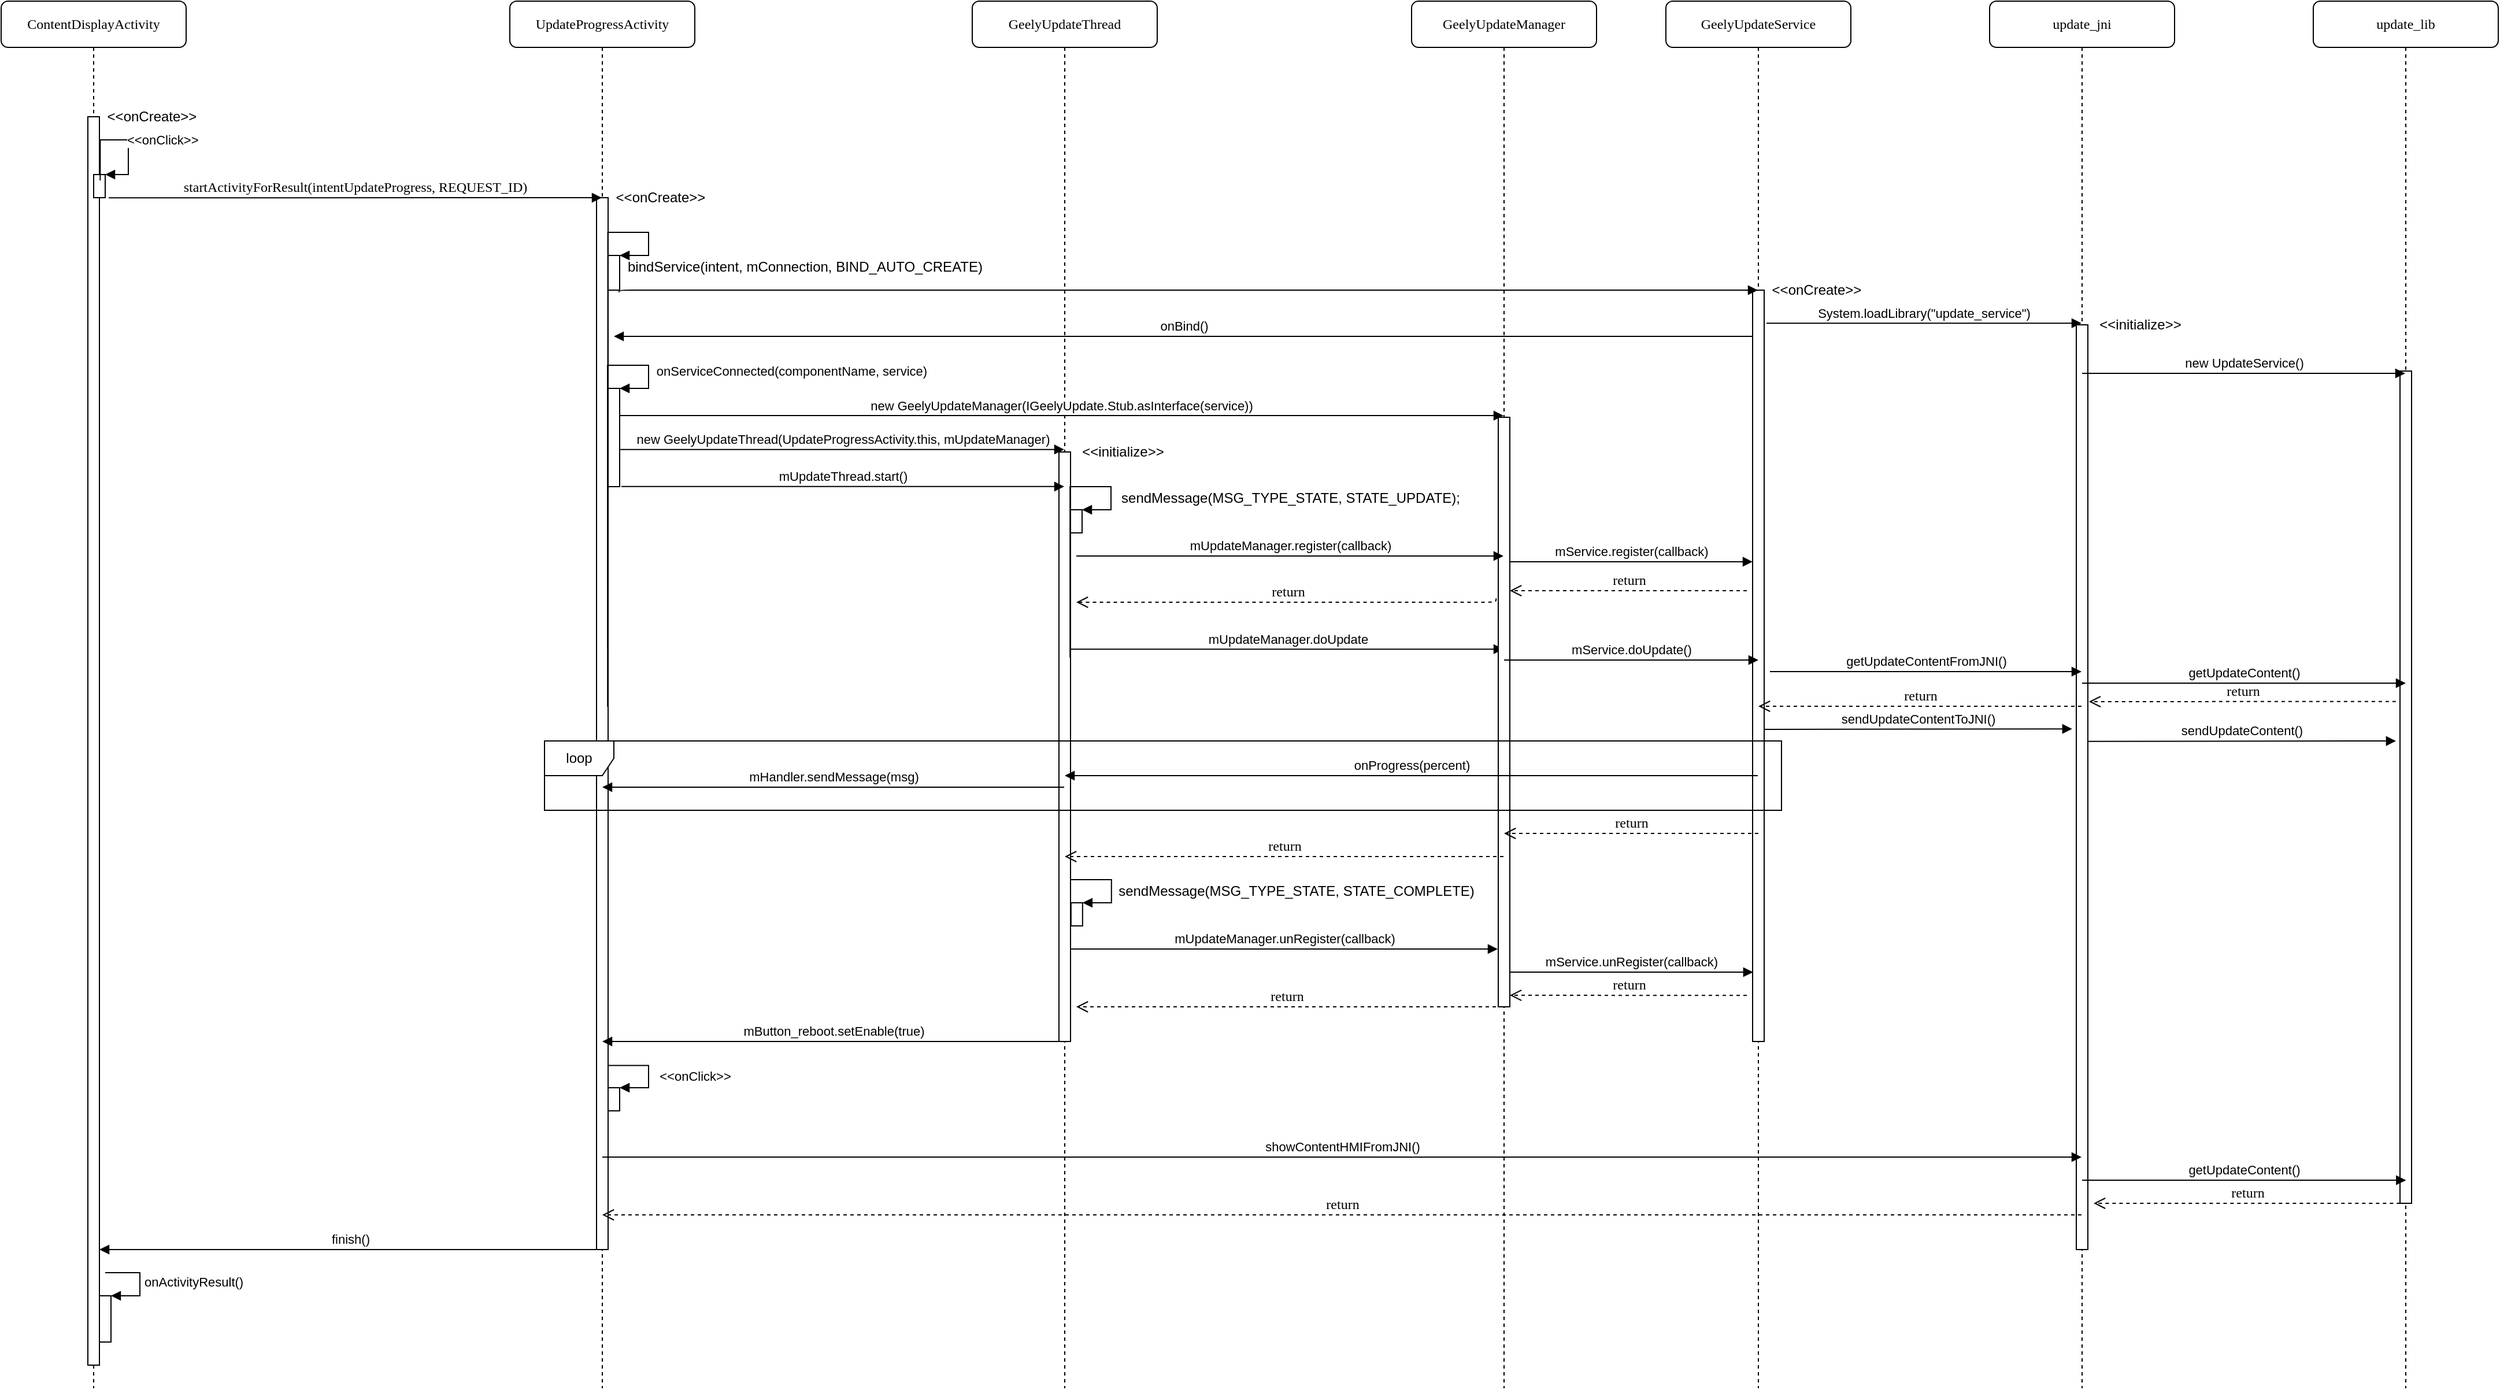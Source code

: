 <mxfile version="17.3.0" type="github">
  <diagram name="Page-1" id="13e1069c-82ec-6db2-03f1-153e76fe0fe0">
    <mxGraphModel dx="1727" dy="1116" grid="1" gridSize="10" guides="1" tooltips="1" connect="1" arrows="1" fold="1" page="1" pageScale="1" pageWidth="1100" pageHeight="850" background="none" math="0" shadow="0">
      <root>
        <mxCell id="0" />
        <mxCell id="1" parent="0" />
        <mxCell id="7baba1c4bc27f4b0-2" value="UpdateProgressActivity" style="shape=umlLifeline;perimeter=lifelinePerimeter;whiteSpace=wrap;html=1;container=1;collapsible=0;recursiveResize=0;outlineConnect=0;rounded=1;shadow=0;comic=0;labelBackgroundColor=none;strokeWidth=1;fontFamily=Verdana;fontSize=12;align=center;" parent="1" vertex="1">
          <mxGeometry x="480" y="80" width="160" height="1200" as="geometry" />
        </mxCell>
        <mxCell id="7baba1c4bc27f4b0-10" value="" style="html=1;points=[];perimeter=orthogonalPerimeter;rounded=0;shadow=0;comic=0;labelBackgroundColor=none;strokeWidth=1;fontFamily=Verdana;fontSize=12;align=center;" parent="7baba1c4bc27f4b0-2" vertex="1">
          <mxGeometry x="75" y="170" width="10" height="910" as="geometry" />
        </mxCell>
        <mxCell id="6ED5eGzn9aFb12-VNZaK-4" value="&amp;lt;&amp;lt;onCreate&amp;gt;&amp;gt;" style="text;html=1;align=center;verticalAlign=middle;resizable=0;points=[];autosize=1;strokeColor=none;fillColor=none;" parent="7baba1c4bc27f4b0-2" vertex="1">
          <mxGeometry x="85" y="160" width="90" height="20" as="geometry" />
        </mxCell>
        <mxCell id="6ED5eGzn9aFb12-VNZaK-6" value="" style="edgeStyle=orthogonalEdgeStyle;html=1;align=left;spacingLeft=2;endArrow=block;rounded=0;entryX=1;entryY=0;exitX=0.98;exitY=0.429;exitDx=0;exitDy=0;exitPerimeter=0;" parent="7baba1c4bc27f4b0-2" source="7baba1c4bc27f4b0-10" target="6ED5eGzn9aFb12-VNZaK-5" edge="1">
          <mxGeometry relative="1" as="geometry">
            <mxPoint x="90" y="192" as="sourcePoint" />
            <Array as="points">
              <mxPoint x="120" y="200" />
              <mxPoint x="120" y="220" />
            </Array>
          </mxGeometry>
        </mxCell>
        <mxCell id="6ED5eGzn9aFb12-VNZaK-5" value="" style="html=1;points=[];perimeter=orthogonalPerimeter;" parent="7baba1c4bc27f4b0-2" vertex="1">
          <mxGeometry x="85" y="220" width="10" height="30" as="geometry" />
        </mxCell>
        <mxCell id="6ED5eGzn9aFb12-VNZaK-10" value="" style="html=1;points=[];perimeter=orthogonalPerimeter;" parent="7baba1c4bc27f4b0-2" vertex="1">
          <mxGeometry x="85" y="335" width="10" height="85" as="geometry" />
        </mxCell>
        <mxCell id="6ED5eGzn9aFb12-VNZaK-11" value="" style="edgeStyle=orthogonalEdgeStyle;html=1;align=left;spacingLeft=2;endArrow=block;rounded=0;entryX=1;entryY=0;exitX=0.962;exitY=0.484;exitDx=0;exitDy=0;exitPerimeter=0;" parent="7baba1c4bc27f4b0-2" source="7baba1c4bc27f4b0-10" target="6ED5eGzn9aFb12-VNZaK-10" edge="1">
          <mxGeometry relative="1" as="geometry">
            <mxPoint x="90" y="315" as="sourcePoint" />
            <Array as="points">
              <mxPoint x="120" y="315" />
              <mxPoint x="120" y="335" />
            </Array>
          </mxGeometry>
        </mxCell>
        <mxCell id="6ED5eGzn9aFb12-VNZaK-56" value="" style="html=1;points=[];perimeter=orthogonalPerimeter;" parent="7baba1c4bc27f4b0-2" vertex="1">
          <mxGeometry x="85" y="940" width="10" height="20" as="geometry" />
        </mxCell>
        <mxCell id="6ED5eGzn9aFb12-VNZaK-57" value="" style="edgeStyle=orthogonalEdgeStyle;html=1;align=left;spacingLeft=2;endArrow=block;rounded=0;entryX=1;entryY=0;exitX=1.022;exitY=0.825;exitDx=0;exitDy=0;exitPerimeter=0;" parent="7baba1c4bc27f4b0-2" source="7baba1c4bc27f4b0-10" target="6ED5eGzn9aFb12-VNZaK-56" edge="1">
          <mxGeometry relative="1" as="geometry">
            <mxPoint x="90" y="921" as="sourcePoint" />
            <Array as="points">
              <mxPoint x="120" y="921" />
              <mxPoint x="120" y="940" />
            </Array>
          </mxGeometry>
        </mxCell>
        <mxCell id="7baba1c4bc27f4b0-3" value="GeelyUpdateService" style="shape=umlLifeline;perimeter=lifelinePerimeter;whiteSpace=wrap;html=1;container=1;collapsible=0;recursiveResize=0;outlineConnect=0;rounded=1;shadow=0;comic=0;labelBackgroundColor=none;strokeWidth=1;fontFamily=Verdana;fontSize=12;align=center;" parent="1" vertex="1">
          <mxGeometry x="1480" y="80" width="160" height="1200" as="geometry" />
        </mxCell>
        <mxCell id="7baba1c4bc27f4b0-13" value="" style="html=1;points=[];perimeter=orthogonalPerimeter;rounded=0;shadow=0;comic=0;labelBackgroundColor=none;strokeWidth=1;fontFamily=Verdana;fontSize=12;align=center;" parent="7baba1c4bc27f4b0-3" vertex="1">
          <mxGeometry x="75" y="250" width="10" height="650" as="geometry" />
        </mxCell>
        <mxCell id="6ED5eGzn9aFb12-VNZaK-28" value="&amp;lt;&amp;lt;onCreate&amp;gt;&amp;gt;" style="text;html=1;align=center;verticalAlign=middle;resizable=0;points=[];autosize=1;strokeColor=none;fillColor=none;" parent="7baba1c4bc27f4b0-3" vertex="1">
          <mxGeometry x="85" y="240" width="90" height="20" as="geometry" />
        </mxCell>
        <mxCell id="z3hXVV2v1MbHkWAFb-Uq-1" value="sendUpdateContentToJNI()" style="html=1;verticalAlign=bottom;endArrow=block;rounded=0;entryX=-0.356;entryY=0.437;entryDx=0;entryDy=0;entryPerimeter=0;" edge="1" parent="7baba1c4bc27f4b0-3" target="6ED5eGzn9aFb12-VNZaK-30">
          <mxGeometry width="80" relative="1" as="geometry">
            <mxPoint x="85" y="630" as="sourcePoint" />
            <mxPoint x="165" y="630" as="targetPoint" />
          </mxGeometry>
        </mxCell>
        <mxCell id="7baba1c4bc27f4b0-4" value="update_jni" style="shape=umlLifeline;perimeter=lifelinePerimeter;whiteSpace=wrap;html=1;container=1;collapsible=0;recursiveResize=0;outlineConnect=0;rounded=1;shadow=0;comic=0;labelBackgroundColor=none;strokeWidth=1;fontFamily=Verdana;fontSize=12;align=center;" parent="1" vertex="1">
          <mxGeometry x="1760" y="80" width="160" height="1200" as="geometry" />
        </mxCell>
        <mxCell id="6ED5eGzn9aFb12-VNZaK-30" value="" style="html=1;points=[];perimeter=orthogonalPerimeter;" parent="7baba1c4bc27f4b0-4" vertex="1">
          <mxGeometry x="75" y="280" width="10" height="800" as="geometry" />
        </mxCell>
        <mxCell id="6ED5eGzn9aFb12-VNZaK-31" value="&amp;lt;&amp;lt;initialize&amp;gt;&amp;gt;" style="text;html=1;align=center;verticalAlign=middle;resizable=0;points=[];autosize=1;strokeColor=none;fillColor=none;" parent="7baba1c4bc27f4b0-4" vertex="1">
          <mxGeometry x="85" y="270" width="90" height="20" as="geometry" />
        </mxCell>
        <mxCell id="6ED5eGzn9aFb12-VNZaK-63" value="return" style="html=1;verticalAlign=bottom;endArrow=open;dashed=1;endSize=8;labelBackgroundColor=none;fontFamily=Verdana;fontSize=12;edgeStyle=elbowEdgeStyle;elbow=vertical;" parent="7baba1c4bc27f4b0-4" edge="1">
          <mxGeometry relative="1" as="geometry">
            <mxPoint x="90" y="1040" as="targetPoint" />
            <Array as="points">
              <mxPoint x="235.68" y="1040" />
            </Array>
            <mxPoint x="355.18" y="1040.0" as="sourcePoint" />
          </mxGeometry>
        </mxCell>
        <mxCell id="7baba1c4bc27f4b0-5" value="update_lib" style="shape=umlLifeline;perimeter=lifelinePerimeter;whiteSpace=wrap;html=1;container=1;collapsible=0;recursiveResize=0;outlineConnect=0;rounded=1;shadow=0;comic=0;labelBackgroundColor=none;strokeWidth=1;fontFamily=Verdana;fontSize=12;align=center;" parent="1" vertex="1">
          <mxGeometry x="2040" y="80" width="160" height="1200" as="geometry" />
        </mxCell>
        <mxCell id="6ED5eGzn9aFb12-VNZaK-34" value="" style="html=1;points=[];perimeter=orthogonalPerimeter;" parent="7baba1c4bc27f4b0-5" vertex="1">
          <mxGeometry x="75" y="320" width="10" height="720" as="geometry" />
        </mxCell>
        <mxCell id="z3hXVV2v1MbHkWAFb-Uq-2" value="sendUpdateContent()" style="html=1;verticalAlign=bottom;endArrow=block;rounded=0;entryX=-0.356;entryY=0.437;entryDx=0;entryDy=0;entryPerimeter=0;" edge="1" parent="7baba1c4bc27f4b0-5">
          <mxGeometry width="80" relative="1" as="geometry">
            <mxPoint x="-195" y="640.4" as="sourcePoint" />
            <mxPoint x="71.44" y="640.0" as="targetPoint" />
          </mxGeometry>
        </mxCell>
        <mxCell id="7baba1c4bc27f4b0-6" value="GeelyUpdateThread" style="shape=umlLifeline;perimeter=lifelinePerimeter;whiteSpace=wrap;html=1;container=1;collapsible=0;recursiveResize=0;outlineConnect=0;rounded=1;shadow=0;comic=0;labelBackgroundColor=none;strokeWidth=1;fontFamily=Verdana;fontSize=12;align=center;" parent="1" vertex="1">
          <mxGeometry x="880" y="80" width="160" height="1200" as="geometry" />
        </mxCell>
        <mxCell id="6ED5eGzn9aFb12-VNZaK-15" value="" style="html=1;points=[];perimeter=orthogonalPerimeter;" parent="7baba1c4bc27f4b0-6" vertex="1">
          <mxGeometry x="75" y="390" width="10" height="510" as="geometry" />
        </mxCell>
        <mxCell id="6ED5eGzn9aFb12-VNZaK-18" value="" style="html=1;points=[];perimeter=orthogonalPerimeter;" parent="7baba1c4bc27f4b0-6" vertex="1">
          <mxGeometry x="85" y="440" width="10" height="20" as="geometry" />
        </mxCell>
        <mxCell id="6ED5eGzn9aFb12-VNZaK-19" value="" style="edgeStyle=orthogonalEdgeStyle;html=1;align=left;spacingLeft=2;endArrow=block;rounded=0;entryX=1;entryY=0;exitX=0.962;exitY=0.349;exitDx=0;exitDy=0;exitPerimeter=0;" parent="7baba1c4bc27f4b0-6" source="6ED5eGzn9aFb12-VNZaK-15" target="6ED5eGzn9aFb12-VNZaK-18" edge="1">
          <mxGeometry relative="1" as="geometry">
            <mxPoint x="90" y="420" as="sourcePoint" />
            <Array as="points">
              <mxPoint x="85" y="420" />
              <mxPoint x="120" y="420" />
              <mxPoint x="120" y="440" />
            </Array>
          </mxGeometry>
        </mxCell>
        <mxCell id="6ED5eGzn9aFb12-VNZaK-20" value="&amp;lt;&amp;lt;initialize&amp;gt;&amp;gt;" style="text;html=1;align=center;verticalAlign=middle;resizable=0;points=[];autosize=1;strokeColor=none;fillColor=none;" parent="7baba1c4bc27f4b0-6" vertex="1">
          <mxGeometry x="85" y="380" width="90" height="20" as="geometry" />
        </mxCell>
        <mxCell id="6ED5eGzn9aFb12-VNZaK-26" value="mUpdateManager.doUpdate" style="html=1;verticalAlign=bottom;endArrow=block;rounded=0;exitX=0.924;exitY=0.36;exitDx=0;exitDy=0;exitPerimeter=0;" parent="7baba1c4bc27f4b0-6" target="7baba1c4bc27f4b0-7" edge="1">
          <mxGeometry width="80" relative="1" as="geometry">
            <mxPoint x="85.0" y="560.6" as="sourcePoint" />
            <mxPoint x="314.71" y="560.0" as="targetPoint" />
          </mxGeometry>
        </mxCell>
        <mxCell id="6ED5eGzn9aFb12-VNZaK-48" value="" style="html=1;points=[];perimeter=orthogonalPerimeter;" parent="7baba1c4bc27f4b0-6" vertex="1">
          <mxGeometry x="85.42" y="780" width="10" height="20" as="geometry" />
        </mxCell>
        <mxCell id="6ED5eGzn9aFb12-VNZaK-49" value="" style="edgeStyle=orthogonalEdgeStyle;html=1;align=left;spacingLeft=2;endArrow=block;rounded=0;entryX=1;entryY=0;" parent="7baba1c4bc27f4b0-6" target="6ED5eGzn9aFb12-VNZaK-48" edge="1">
          <mxGeometry relative="1" as="geometry">
            <mxPoint x="90" y="760" as="sourcePoint" />
            <Array as="points">
              <mxPoint x="85.42" y="760" />
              <mxPoint x="120.42" y="760" />
              <mxPoint x="120.42" y="780" />
            </Array>
          </mxGeometry>
        </mxCell>
        <mxCell id="6ED5eGzn9aFb12-VNZaK-51" value="mUpdateManager.unRegister(callback)" style="html=1;verticalAlign=bottom;endArrow=block;rounded=0;" parent="7baba1c4bc27f4b0-6" edge="1">
          <mxGeometry width="80" relative="1" as="geometry">
            <mxPoint x="85" y="820" as="sourcePoint" />
            <mxPoint x="454.5" y="820" as="targetPoint" />
          </mxGeometry>
        </mxCell>
        <mxCell id="7baba1c4bc27f4b0-7" value="GeelyUpdateManager" style="shape=umlLifeline;perimeter=lifelinePerimeter;whiteSpace=wrap;html=1;container=1;collapsible=0;recursiveResize=0;outlineConnect=0;rounded=1;shadow=0;comic=0;labelBackgroundColor=none;strokeWidth=1;fontFamily=Verdana;fontSize=12;align=center;" parent="1" vertex="1">
          <mxGeometry x="1260" y="80" width="160" height="1200" as="geometry" />
        </mxCell>
        <mxCell id="6ED5eGzn9aFb12-VNZaK-13" value="" style="html=1;points=[];perimeter=orthogonalPerimeter;" parent="7baba1c4bc27f4b0-7" vertex="1">
          <mxGeometry x="75" y="360" width="10" height="510" as="geometry" />
        </mxCell>
        <mxCell id="6ED5eGzn9aFb12-VNZaK-52" value="mService.unRegister(callback)" style="html=1;verticalAlign=bottom;endArrow=block;rounded=0;exitX=0.956;exitY=0.245;exitDx=0;exitDy=0;exitPerimeter=0;" parent="7baba1c4bc27f4b0-7" edge="1">
          <mxGeometry width="80" relative="1" as="geometry">
            <mxPoint x="85.0" y="840.0" as="sourcePoint" />
            <mxPoint x="295.44" y="840.0" as="targetPoint" />
          </mxGeometry>
        </mxCell>
        <mxCell id="6ED5eGzn9aFb12-VNZaK-53" value="return" style="html=1;verticalAlign=bottom;endArrow=open;dashed=1;endSize=8;labelBackgroundColor=none;fontFamily=Verdana;fontSize=12;edgeStyle=elbowEdgeStyle;elbow=vertical;" parent="7baba1c4bc27f4b0-7" edge="1">
          <mxGeometry relative="1" as="geometry">
            <mxPoint x="85" y="860.17" as="targetPoint" />
            <Array as="points" />
            <mxPoint x="290" y="860.17" as="sourcePoint" />
          </mxGeometry>
        </mxCell>
        <mxCell id="7baba1c4bc27f4b0-8" value="ContentDisplayActivity" style="shape=umlLifeline;perimeter=lifelinePerimeter;whiteSpace=wrap;html=1;container=1;collapsible=0;recursiveResize=0;outlineConnect=0;rounded=1;shadow=0;comic=0;labelBackgroundColor=none;strokeWidth=1;fontFamily=Verdana;fontSize=12;align=center;" parent="1" vertex="1">
          <mxGeometry x="40" y="80" width="160" height="1200" as="geometry" />
        </mxCell>
        <mxCell id="7baba1c4bc27f4b0-9" value="" style="html=1;points=[];perimeter=orthogonalPerimeter;rounded=0;shadow=0;comic=0;labelBackgroundColor=none;strokeWidth=1;fontFamily=Verdana;fontSize=12;align=center;" parent="7baba1c4bc27f4b0-8" vertex="1">
          <mxGeometry x="75" y="100" width="10" height="1080" as="geometry" />
        </mxCell>
        <mxCell id="6ED5eGzn9aFb12-VNZaK-1" value="&amp;lt;&amp;lt;onCreate&amp;gt;&amp;gt;" style="text;html=1;align=center;verticalAlign=middle;resizable=0;points=[];autosize=1;strokeColor=none;fillColor=none;" parent="7baba1c4bc27f4b0-8" vertex="1">
          <mxGeometry x="85" y="90" width="90" height="20" as="geometry" />
        </mxCell>
        <mxCell id="6ED5eGzn9aFb12-VNZaK-2" value="" style="html=1;points=[];perimeter=orthogonalPerimeter;" parent="7baba1c4bc27f4b0-8" vertex="1">
          <mxGeometry x="80" y="150" width="10" height="20" as="geometry" />
        </mxCell>
        <mxCell id="6ED5eGzn9aFb12-VNZaK-3" value="&amp;lt;&amp;lt;onClick&amp;gt;&amp;gt;" style="edgeStyle=orthogonalEdgeStyle;html=1;align=left;spacingLeft=2;endArrow=block;rounded=0;entryX=1;entryY=0;exitX=1.067;exitY=0.051;exitDx=0;exitDy=0;exitPerimeter=0;" parent="7baba1c4bc27f4b0-8" source="7baba1c4bc27f4b0-9" target="6ED5eGzn9aFb12-VNZaK-2" edge="1">
          <mxGeometry relative="1" as="geometry">
            <mxPoint x="190" y="130" as="sourcePoint" />
            <Array as="points">
              <mxPoint x="86" y="120" />
              <mxPoint x="110" y="120" />
              <mxPoint x="110" y="150" />
            </Array>
          </mxGeometry>
        </mxCell>
        <mxCell id="6ED5eGzn9aFb12-VNZaK-65" value="" style="html=1;points=[];perimeter=orthogonalPerimeter;" parent="7baba1c4bc27f4b0-8" vertex="1">
          <mxGeometry x="85" y="1120" width="10" height="40" as="geometry" />
        </mxCell>
        <mxCell id="6ED5eGzn9aFb12-VNZaK-66" value="onActivityResult()" style="edgeStyle=orthogonalEdgeStyle;html=1;align=left;spacingLeft=2;endArrow=block;rounded=0;entryX=1;entryY=0;" parent="7baba1c4bc27f4b0-8" target="6ED5eGzn9aFb12-VNZaK-65" edge="1">
          <mxGeometry relative="1" as="geometry">
            <mxPoint x="90" y="1100" as="sourcePoint" />
            <Array as="points">
              <mxPoint x="120" y="1100" />
            </Array>
          </mxGeometry>
        </mxCell>
        <mxCell id="7baba1c4bc27f4b0-11" value="startActivityForResult(intentUpdateProgress, REQUEST_ID)" style="html=1;verticalAlign=bottom;endArrow=block;labelBackgroundColor=none;fontFamily=Verdana;fontSize=12;edgeStyle=elbowEdgeStyle;elbow=vertical;exitX=1.3;exitY=1.008;exitDx=0;exitDy=0;exitPerimeter=0;" parent="1" source="6ED5eGzn9aFb12-VNZaK-2" target="7baba1c4bc27f4b0-2" edge="1">
          <mxGeometry relative="1" as="geometry">
            <mxPoint x="140" y="270" as="sourcePoint" />
            <mxPoint x="512" y="250" as="targetPoint" />
            <Array as="points">
              <mxPoint x="320" y="250" />
            </Array>
          </mxGeometry>
        </mxCell>
        <mxCell id="7baba1c4bc27f4b0-14" value="" style="html=1;verticalAlign=bottom;endArrow=block;labelBackgroundColor=none;fontFamily=Verdana;fontSize=12;edgeStyle=elbowEdgeStyle;elbow=vertical;exitX=0.952;exitY=1.063;exitDx=0;exitDy=0;exitPerimeter=0;" parent="1" source="6ED5eGzn9aFb12-VNZaK-5" target="7baba1c4bc27f4b0-3" edge="1">
          <mxGeometry relative="1" as="geometry">
            <mxPoint x="810" y="200" as="sourcePoint" />
            <mxPoint x="920" y="330" as="targetPoint" />
            <Array as="points">
              <mxPoint x="760" y="330" />
              <mxPoint x="670" y="350" />
            </Array>
          </mxGeometry>
        </mxCell>
        <mxCell id="6ED5eGzn9aFb12-VNZaK-7" value="bindService(intent, mConnection, BIND_AUTO_CREATE)" style="text;html=1;align=center;verticalAlign=middle;resizable=0;points=[];autosize=1;strokeColor=none;fillColor=none;" parent="1" vertex="1">
          <mxGeometry x="575" y="300" width="320" height="20" as="geometry" />
        </mxCell>
        <mxCell id="6ED5eGzn9aFb12-VNZaK-8" value="onBind()" style="html=1;verticalAlign=bottom;endArrow=block;rounded=0;" parent="1" source="7baba1c4bc27f4b0-13" edge="1">
          <mxGeometry width="80" relative="1" as="geometry">
            <mxPoint x="770" y="370" as="sourcePoint" />
            <mxPoint x="570" y="370" as="targetPoint" />
          </mxGeometry>
        </mxCell>
        <mxCell id="6ED5eGzn9aFb12-VNZaK-12" value="new GeelyUpdateManager(IGeelyUpdate.Stub.asInterface(service))" style="html=1;verticalAlign=bottom;endArrow=block;rounded=0;exitX=0.952;exitY=0.277;exitDx=0;exitDy=0;exitPerimeter=0;" parent="1" source="6ED5eGzn9aFb12-VNZaK-10" target="7baba1c4bc27f4b0-7" edge="1">
          <mxGeometry width="80" relative="1" as="geometry">
            <mxPoint x="690" y="450" as="sourcePoint" />
            <mxPoint x="770" y="450" as="targetPoint" />
          </mxGeometry>
        </mxCell>
        <mxCell id="6ED5eGzn9aFb12-VNZaK-14" value="new GeelyUpdateThread(UpdateProgressActivity.this, mUpdateManager)" style="html=1;verticalAlign=bottom;endArrow=block;rounded=0;exitX=1.067;exitY=0.622;exitDx=0;exitDy=0;exitPerimeter=0;" parent="1" source="6ED5eGzn9aFb12-VNZaK-10" target="7baba1c4bc27f4b0-6" edge="1">
          <mxGeometry width="80" relative="1" as="geometry">
            <mxPoint x="575" y="480.0" as="sourcePoint" />
            <mxPoint x="1177.31" y="480.0" as="targetPoint" />
          </mxGeometry>
        </mxCell>
        <mxCell id="6ED5eGzn9aFb12-VNZaK-17" value="mUpdateThread.start()" style="html=1;verticalAlign=bottom;endArrow=block;rounded=0;exitX=1.143;exitY=0.999;exitDx=0;exitDy=0;exitPerimeter=0;" parent="1" source="6ED5eGzn9aFb12-VNZaK-10" target="7baba1c4bc27f4b0-6" edge="1">
          <mxGeometry width="80" relative="1" as="geometry">
            <mxPoint x="585.67" y="477.87" as="sourcePoint" />
            <mxPoint x="950" y="500" as="targetPoint" />
          </mxGeometry>
        </mxCell>
        <mxCell id="6ED5eGzn9aFb12-VNZaK-22" value="mUpdateManager.register(callback)" style="html=1;verticalAlign=bottom;endArrow=block;rounded=0;" parent="1" target="7baba1c4bc27f4b0-7" edge="1">
          <mxGeometry width="80" relative="1" as="geometry">
            <mxPoint x="970" y="560" as="sourcePoint" />
            <mxPoint x="1160" y="560" as="targetPoint" />
          </mxGeometry>
        </mxCell>
        <mxCell id="6ED5eGzn9aFb12-VNZaK-23" value="mService.register(callback)" style="html=1;verticalAlign=bottom;endArrow=block;rounded=0;exitX=0.956;exitY=0.245;exitDx=0;exitDy=0;exitPerimeter=0;" parent="1" source="6ED5eGzn9aFb12-VNZaK-13" target="7baba1c4bc27f4b0-13" edge="1">
          <mxGeometry width="80" relative="1" as="geometry">
            <mxPoint x="1220" y="570" as="sourcePoint" />
            <mxPoint x="1449.71" y="569.4" as="targetPoint" />
          </mxGeometry>
        </mxCell>
        <mxCell id="6ED5eGzn9aFb12-VNZaK-24" value="return" style="html=1;verticalAlign=bottom;endArrow=open;dashed=1;endSize=8;labelBackgroundColor=none;fontFamily=Verdana;fontSize=12;edgeStyle=elbowEdgeStyle;elbow=vertical;" parent="1" edge="1">
          <mxGeometry relative="1" as="geometry">
            <mxPoint x="1345" y="590" as="targetPoint" />
            <Array as="points" />
            <mxPoint x="1550" y="590" as="sourcePoint" />
          </mxGeometry>
        </mxCell>
        <mxCell id="6ED5eGzn9aFb12-VNZaK-25" value="return" style="html=1;verticalAlign=bottom;endArrow=open;dashed=1;endSize=8;labelBackgroundColor=none;fontFamily=Verdana;fontSize=12;edgeStyle=elbowEdgeStyle;elbow=vertical;exitX=-0.189;exitY=0.307;exitDx=0;exitDy=0;exitPerimeter=0;" parent="1" source="6ED5eGzn9aFb12-VNZaK-13" edge="1">
          <mxGeometry relative="1" as="geometry">
            <mxPoint x="970" y="600" as="targetPoint" />
            <Array as="points">
              <mxPoint x="1160" y="600" />
            </Array>
            <mxPoint x="1193" y="600" as="sourcePoint" />
          </mxGeometry>
        </mxCell>
        <mxCell id="6ED5eGzn9aFb12-VNZaK-27" value="mService.doUpdate()" style="html=1;verticalAlign=bottom;endArrow=block;rounded=0;" parent="1" source="7baba1c4bc27f4b0-7" edge="1">
          <mxGeometry width="80" relative="1" as="geometry">
            <mxPoint x="1210" y="650.0" as="sourcePoint" />
            <mxPoint x="1560" y="650" as="targetPoint" />
          </mxGeometry>
        </mxCell>
        <mxCell id="6ED5eGzn9aFb12-VNZaK-29" value="System.loadLibrary(&quot;update_service&quot;)" style="html=1;verticalAlign=bottom;endArrow=block;rounded=0;exitX=1.202;exitY=0.044;exitDx=0;exitDy=0;exitPerimeter=0;" parent="1" source="7baba1c4bc27f4b0-13" target="7baba1c4bc27f4b0-4" edge="1">
          <mxGeometry width="80" relative="1" as="geometry">
            <mxPoint x="1610" y="360" as="sourcePoint" />
            <mxPoint x="1690" y="360" as="targetPoint" />
          </mxGeometry>
        </mxCell>
        <mxCell id="6ED5eGzn9aFb12-VNZaK-32" value="getUpdateContentFromJNI()" style="html=1;verticalAlign=bottom;endArrow=block;rounded=0;" parent="1" target="7baba1c4bc27f4b0-4" edge="1">
          <mxGeometry width="80" relative="1" as="geometry">
            <mxPoint x="1570" y="660" as="sourcePoint" />
            <mxPoint x="1710" y="660" as="targetPoint" />
          </mxGeometry>
        </mxCell>
        <mxCell id="6ED5eGzn9aFb12-VNZaK-33" value="new UpdateService()" style="html=1;verticalAlign=bottom;endArrow=block;rounded=0;" parent="1" target="7baba1c4bc27f4b0-5" edge="1">
          <mxGeometry width="80" relative="1" as="geometry">
            <mxPoint x="1840" y="402" as="sourcePoint" />
            <mxPoint x="1980" y="400" as="targetPoint" />
            <Array as="points">
              <mxPoint x="1910" y="402" />
            </Array>
          </mxGeometry>
        </mxCell>
        <mxCell id="6ED5eGzn9aFb12-VNZaK-36" value="getUpdateContent()" style="html=1;verticalAlign=bottom;endArrow=block;rounded=0;" parent="1" edge="1">
          <mxGeometry width="80" relative="1" as="geometry">
            <mxPoint x="1840" y="670" as="sourcePoint" />
            <mxPoint x="2120" y="670" as="targetPoint" />
            <Array as="points" />
          </mxGeometry>
        </mxCell>
        <mxCell id="6ED5eGzn9aFb12-VNZaK-37" value="return" style="html=1;verticalAlign=bottom;endArrow=open;dashed=1;endSize=8;labelBackgroundColor=none;fontFamily=Verdana;fontSize=12;edgeStyle=elbowEdgeStyle;elbow=vertical;exitX=-0.356;exitY=0.397;exitDx=0;exitDy=0;exitPerimeter=0;entryX=1.089;entryY=0.408;entryDx=0;entryDy=0;entryPerimeter=0;" parent="1" source="6ED5eGzn9aFb12-VNZaK-34" target="6ED5eGzn9aFb12-VNZaK-30" edge="1">
          <mxGeometry relative="1" as="geometry">
            <mxPoint x="1850" y="706" as="targetPoint" />
            <Array as="points" />
            <mxPoint x="2100" y="700" as="sourcePoint" />
          </mxGeometry>
        </mxCell>
        <mxCell id="6ED5eGzn9aFb12-VNZaK-38" value="return" style="html=1;verticalAlign=bottom;endArrow=open;dashed=1;endSize=8;labelBackgroundColor=none;fontFamily=Verdana;fontSize=12;edgeStyle=elbowEdgeStyle;elbow=vertical;" parent="1" source="7baba1c4bc27f4b0-4" target="7baba1c4bc27f4b0-3" edge="1">
          <mxGeometry relative="1" as="geometry">
            <mxPoint x="1570" y="715" as="targetPoint" />
            <Array as="points">
              <mxPoint x="1720" y="690" />
              <mxPoint x="1680" y="710" />
            </Array>
            <mxPoint x="1832.49" y="713.6" as="sourcePoint" />
          </mxGeometry>
        </mxCell>
        <mxCell id="6ED5eGzn9aFb12-VNZaK-39" value="return" style="html=1;verticalAlign=bottom;endArrow=open;dashed=1;endSize=8;labelBackgroundColor=none;fontFamily=Verdana;fontSize=12;edgeStyle=elbowEdgeStyle;elbow=vertical;" parent="1" target="7baba1c4bc27f4b0-7" edge="1">
          <mxGeometry relative="1" as="geometry">
            <mxPoint x="1280" y="730" as="targetPoint" />
            <Array as="points">
              <mxPoint x="1420" y="800" />
              <mxPoint x="1440" y="820" />
            </Array>
            <mxPoint x="1560" y="800" as="sourcePoint" />
          </mxGeometry>
        </mxCell>
        <mxCell id="6ED5eGzn9aFb12-VNZaK-41" value="return" style="html=1;verticalAlign=bottom;endArrow=open;dashed=1;endSize=8;labelBackgroundColor=none;fontFamily=Verdana;fontSize=12;edgeStyle=elbowEdgeStyle;elbow=vertical;" parent="1" source="7baba1c4bc27f4b0-7" edge="1">
          <mxGeometry relative="1" as="geometry">
            <mxPoint x="960" y="820" as="targetPoint" />
            <Array as="points">
              <mxPoint x="1120" y="820" />
            </Array>
            <mxPoint x="1195" y="820" as="sourcePoint" />
          </mxGeometry>
        </mxCell>
        <mxCell id="6ED5eGzn9aFb12-VNZaK-42" value="onProgress(percent)" style="html=1;verticalAlign=bottom;endArrow=block;rounded=0;" parent="1" source="7baba1c4bc27f4b0-3" target="7baba1c4bc27f4b0-6" edge="1">
          <mxGeometry width="80" relative="1" as="geometry">
            <mxPoint x="1240" y="530" as="sourcePoint" />
            <mxPoint x="1320" y="530" as="targetPoint" />
            <Array as="points">
              <mxPoint x="1490" y="750" />
            </Array>
          </mxGeometry>
        </mxCell>
        <mxCell id="6ED5eGzn9aFb12-VNZaK-43" value="&lt;span style=&quot;font-size: 11px ; text-align: left ; background-color: rgb(255 , 255 , 255)&quot;&gt;onServiceConnected(componentName, service)&amp;nbsp;&lt;/span&gt;" style="text;html=1;align=center;verticalAlign=middle;resizable=0;points=[];autosize=1;strokeColor=none;fillColor=none;" parent="1" vertex="1">
          <mxGeometry x="600" y="390" width="250" height="20" as="geometry" />
        </mxCell>
        <mxCell id="6ED5eGzn9aFb12-VNZaK-46" value="mHandler.sendMessage(msg)" style="html=1;verticalAlign=bottom;endArrow=block;rounded=0;" parent="1" source="7baba1c4bc27f4b0-6" target="7baba1c4bc27f4b0-2" edge="1">
          <mxGeometry width="80" relative="1" as="geometry">
            <mxPoint x="950" y="760" as="sourcePoint" />
            <mxPoint x="895" y="750" as="targetPoint" />
            <Array as="points">
              <mxPoint x="930" y="760" />
            </Array>
          </mxGeometry>
        </mxCell>
        <mxCell id="6ED5eGzn9aFb12-VNZaK-47" value="loop" style="shape=umlFrame;whiteSpace=wrap;html=1;" parent="1" vertex="1">
          <mxGeometry x="510" y="720" width="1070" height="60" as="geometry" />
        </mxCell>
        <mxCell id="6ED5eGzn9aFb12-VNZaK-21" value="sendMessage(MSG_TYPE_STATE, STATE_UPDATE);" style="text;html=1;align=center;verticalAlign=middle;resizable=0;points=[];autosize=1;strokeColor=none;fillColor=none;" parent="1" vertex="1">
          <mxGeometry x="1000" y="500" width="310" height="20" as="geometry" />
        </mxCell>
        <mxCell id="6ED5eGzn9aFb12-VNZaK-50" value="sendMessage(MSG_TYPE_STATE, STATE_COMPLETE)" style="text;html=1;align=center;verticalAlign=middle;resizable=0;points=[];autosize=1;strokeColor=none;fillColor=none;" parent="1" vertex="1">
          <mxGeometry x="1000" y="840" width="320" height="20" as="geometry" />
        </mxCell>
        <mxCell id="6ED5eGzn9aFb12-VNZaK-54" value="return" style="html=1;verticalAlign=bottom;endArrow=open;dashed=1;endSize=8;labelBackgroundColor=none;fontFamily=Verdana;fontSize=12;edgeStyle=elbowEdgeStyle;elbow=vertical;" parent="1" edge="1">
          <mxGeometry relative="1" as="geometry">
            <mxPoint x="970" y="950" as="targetPoint" />
            <Array as="points">
              <mxPoint x="1160" y="950" />
            </Array>
            <mxPoint x="1333" y="950" as="sourcePoint" />
          </mxGeometry>
        </mxCell>
        <mxCell id="6ED5eGzn9aFb12-VNZaK-55" value="mButton_reboot.setEnable(true)" style="html=1;verticalAlign=bottom;endArrow=block;rounded=0;" parent="1" source="7baba1c4bc27f4b0-6" edge="1">
          <mxGeometry width="80" relative="1" as="geometry">
            <mxPoint x="800" y="790" as="sourcePoint" />
            <mxPoint x="560" y="980" as="targetPoint" />
            <Array as="points">
              <mxPoint x="900" y="980" />
            </Array>
          </mxGeometry>
        </mxCell>
        <mxCell id="6ED5eGzn9aFb12-VNZaK-58" value="finish()" style="html=1;verticalAlign=bottom;endArrow=block;rounded=0;" parent="1" source="7baba1c4bc27f4b0-2" target="7baba1c4bc27f4b0-9" edge="1">
          <mxGeometry width="80" relative="1" as="geometry">
            <mxPoint x="550" y="1100" as="sourcePoint" />
            <mxPoint x="130" y="1180" as="targetPoint" />
            <Array as="points">
              <mxPoint x="390" y="1160" />
              <mxPoint x="360" y="1160" />
            </Array>
          </mxGeometry>
        </mxCell>
        <mxCell id="6ED5eGzn9aFb12-VNZaK-59" value="&lt;span style=&quot;font-size: 11px ; text-align: left ; background-color: rgb(255 , 255 , 255)&quot;&gt;&amp;lt;&amp;lt;onClick&amp;gt;&amp;gt;&lt;/span&gt;" style="text;html=1;align=center;verticalAlign=middle;resizable=0;points=[];autosize=1;strokeColor=none;fillColor=none;" parent="1" vertex="1">
          <mxGeometry x="600" y="1000" width="80" height="20" as="geometry" />
        </mxCell>
        <mxCell id="6ED5eGzn9aFb12-VNZaK-61" value="showContentHMIFromJNI()" style="html=1;verticalAlign=bottom;endArrow=block;rounded=0;" parent="1" source="7baba1c4bc27f4b0-2" target="7baba1c4bc27f4b0-4" edge="1">
          <mxGeometry width="80" relative="1" as="geometry">
            <mxPoint x="750" y="1060" as="sourcePoint" />
            <mxPoint x="830" y="1060" as="targetPoint" />
            <Array as="points">
              <mxPoint x="790" y="1080" />
            </Array>
          </mxGeometry>
        </mxCell>
        <mxCell id="6ED5eGzn9aFb12-VNZaK-62" value="getUpdateContent()" style="html=1;verticalAlign=bottom;endArrow=block;rounded=0;" parent="1" edge="1">
          <mxGeometry width="80" relative="1" as="geometry">
            <mxPoint x="1840.004" y="1100.0" as="sourcePoint" />
            <mxPoint x="2120.18" y="1100.0" as="targetPoint" />
            <Array as="points">
              <mxPoint x="1930.68" y="1100" />
            </Array>
          </mxGeometry>
        </mxCell>
        <mxCell id="6ED5eGzn9aFb12-VNZaK-64" value="return" style="html=1;verticalAlign=bottom;endArrow=open;dashed=1;endSize=8;labelBackgroundColor=none;fontFamily=Verdana;fontSize=12;edgeStyle=elbowEdgeStyle;elbow=vertical;" parent="1" source="7baba1c4bc27f4b0-4" target="7baba1c4bc27f4b0-2" edge="1">
          <mxGeometry relative="1" as="geometry">
            <mxPoint x="1530" y="1150" as="targetPoint" />
            <Array as="points">
              <mxPoint x="900" y="1130" />
              <mxPoint x="1770" y="1140" />
              <mxPoint x="1675.68" y="1150" />
            </Array>
            <mxPoint x="1795.18" y="1150" as="sourcePoint" />
          </mxGeometry>
        </mxCell>
      </root>
    </mxGraphModel>
  </diagram>
</mxfile>
